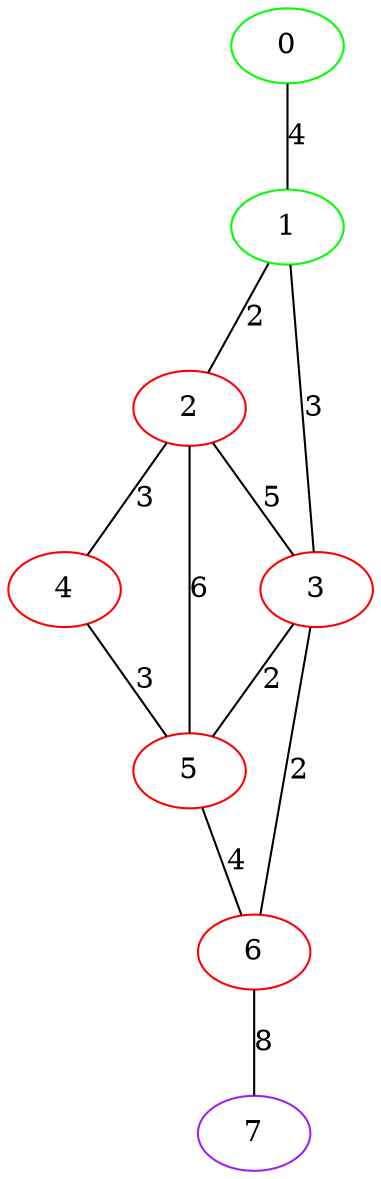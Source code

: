 graph "" {
0 [color=green, weight=2];
1 [color=green, weight=2];
2 [color=red, weight=1];
3 [color=red, weight=1];
4 [color=red, weight=1];
5 [color=red, weight=1];
6 [color=red, weight=1];
7 [color=purple, weight=4];
0 -- 1  [key=0, label=4];
1 -- 2  [key=0, label=2];
1 -- 3  [key=0, label=3];
2 -- 3  [key=0, label=5];
2 -- 4  [key=0, label=3];
2 -- 5  [key=0, label=6];
3 -- 5  [key=0, label=2];
3 -- 6  [key=0, label=2];
4 -- 5  [key=0, label=3];
5 -- 6  [key=0, label=4];
6 -- 7  [key=0, label=8];
}

